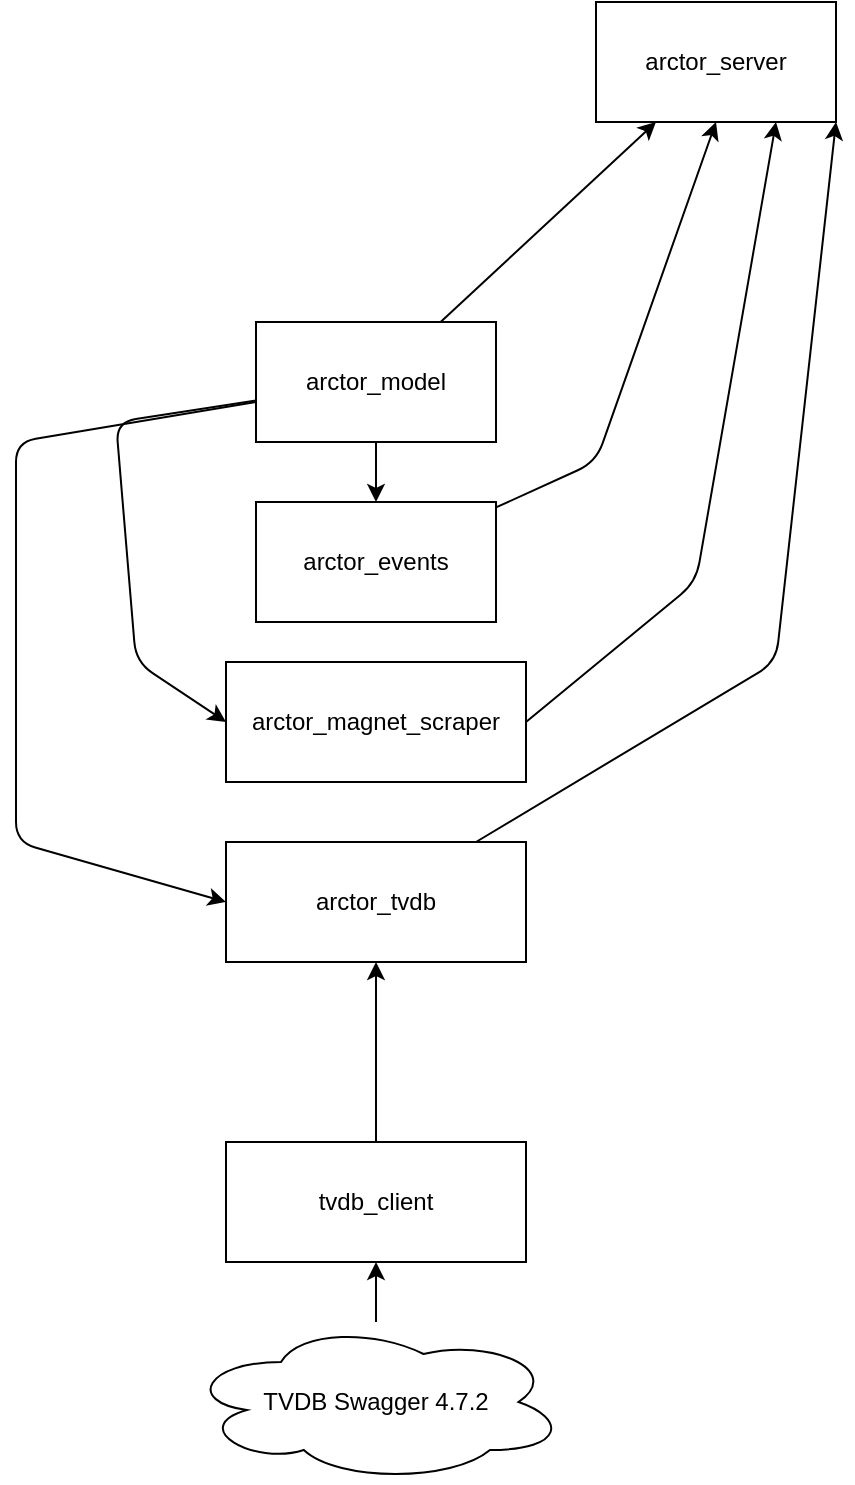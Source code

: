 <mxfile>
    <diagram id="Xby-v5iQgUhTAjIzM2jn" name="Page-1">
        <mxGraphModel dx="611" dy="1163" grid="1" gridSize="10" guides="1" tooltips="1" connect="1" arrows="1" fold="1" page="1" pageScale="1" pageWidth="850" pageHeight="1100" math="0" shadow="0">
            <root>
                <mxCell id="0"/>
                <mxCell id="1" parent="0"/>
                <mxCell id="2" value="arctor_server" style="rounded=0;whiteSpace=wrap;html=1;" parent="1" vertex="1">
                    <mxGeometry x="360" y="170" width="120" height="60" as="geometry"/>
                </mxCell>
                <mxCell id="5" style="edgeStyle=none;html=1;entryX=0.5;entryY=0;entryDx=0;entryDy=0;" parent="1" source="3" target="4" edge="1">
                    <mxGeometry relative="1" as="geometry"/>
                </mxCell>
                <mxCell id="6" style="edgeStyle=none;html=1;entryX=0.25;entryY=1;entryDx=0;entryDy=0;" parent="1" source="3" target="2" edge="1">
                    <mxGeometry relative="1" as="geometry"/>
                </mxCell>
                <mxCell id="11" style="edgeStyle=none;html=1;entryX=0;entryY=0.5;entryDx=0;entryDy=0;" parent="1" source="3" target="8" edge="1">
                    <mxGeometry relative="1" as="geometry">
                        <Array as="points">
                            <mxPoint x="120" y="380"/>
                            <mxPoint x="130" y="500"/>
                        </Array>
                    </mxGeometry>
                </mxCell>
                <mxCell id="13" style="edgeStyle=none;html=1;entryX=0;entryY=0.5;entryDx=0;entryDy=0;" parent="1" source="3" target="12" edge="1">
                    <mxGeometry relative="1" as="geometry">
                        <Array as="points">
                            <mxPoint x="70" y="390"/>
                            <mxPoint x="70" y="590"/>
                        </Array>
                    </mxGeometry>
                </mxCell>
                <mxCell id="3" value="arctor_model" style="rounded=0;whiteSpace=wrap;html=1;" parent="1" vertex="1">
                    <mxGeometry x="190" y="330" width="120" height="60" as="geometry"/>
                </mxCell>
                <mxCell id="7" style="edgeStyle=none;html=1;entryX=0.5;entryY=1;entryDx=0;entryDy=0;" parent="1" source="4" target="2" edge="1">
                    <mxGeometry relative="1" as="geometry">
                        <Array as="points">
                            <mxPoint x="360" y="400"/>
                        </Array>
                    </mxGeometry>
                </mxCell>
                <mxCell id="4" value="arctor_events" style="rounded=0;whiteSpace=wrap;html=1;" parent="1" vertex="1">
                    <mxGeometry x="190" y="420" width="120" height="60" as="geometry"/>
                </mxCell>
                <mxCell id="9" style="edgeStyle=none;html=1;entryX=0.75;entryY=1;entryDx=0;entryDy=0;exitX=1;exitY=0.5;exitDx=0;exitDy=0;" parent="1" source="8" target="2" edge="1">
                    <mxGeometry relative="1" as="geometry">
                        <mxPoint x="420" y="240" as="targetPoint"/>
                        <Array as="points">
                            <mxPoint x="410" y="460"/>
                        </Array>
                    </mxGeometry>
                </mxCell>
                <mxCell id="8" value="arctor_magnet_scraper" style="rounded=0;whiteSpace=wrap;html=1;" parent="1" vertex="1">
                    <mxGeometry x="175" y="500" width="150" height="60" as="geometry"/>
                </mxCell>
                <mxCell id="14" style="edgeStyle=none;html=1;entryX=1;entryY=1;entryDx=0;entryDy=0;" parent="1" source="12" target="2" edge="1">
                    <mxGeometry relative="1" as="geometry">
                        <Array as="points">
                            <mxPoint x="450" y="500"/>
                        </Array>
                    </mxGeometry>
                </mxCell>
                <mxCell id="12" value="arctor_tvdb" style="rounded=0;whiteSpace=wrap;html=1;" parent="1" vertex="1">
                    <mxGeometry x="175" y="590" width="150" height="60" as="geometry"/>
                </mxCell>
                <mxCell id="18" style="edgeStyle=none;html=1;entryX=0.5;entryY=1;entryDx=0;entryDy=0;" edge="1" parent="1" source="15" target="12">
                    <mxGeometry relative="1" as="geometry"/>
                </mxCell>
                <mxCell id="15" value="tvdb_client" style="rounded=0;whiteSpace=wrap;html=1;" vertex="1" parent="1">
                    <mxGeometry x="175" y="740" width="150" height="60" as="geometry"/>
                </mxCell>
                <mxCell id="17" style="edgeStyle=none;html=1;entryX=0.5;entryY=1;entryDx=0;entryDy=0;" edge="1" parent="1" source="16" target="15">
                    <mxGeometry relative="1" as="geometry"/>
                </mxCell>
                <mxCell id="16" value="TVDB Swagger 4.7.2" style="ellipse;shape=cloud;whiteSpace=wrap;html=1;" vertex="1" parent="1">
                    <mxGeometry x="155" y="830" width="190" height="80" as="geometry"/>
                </mxCell>
            </root>
        </mxGraphModel>
    </diagram>
</mxfile>